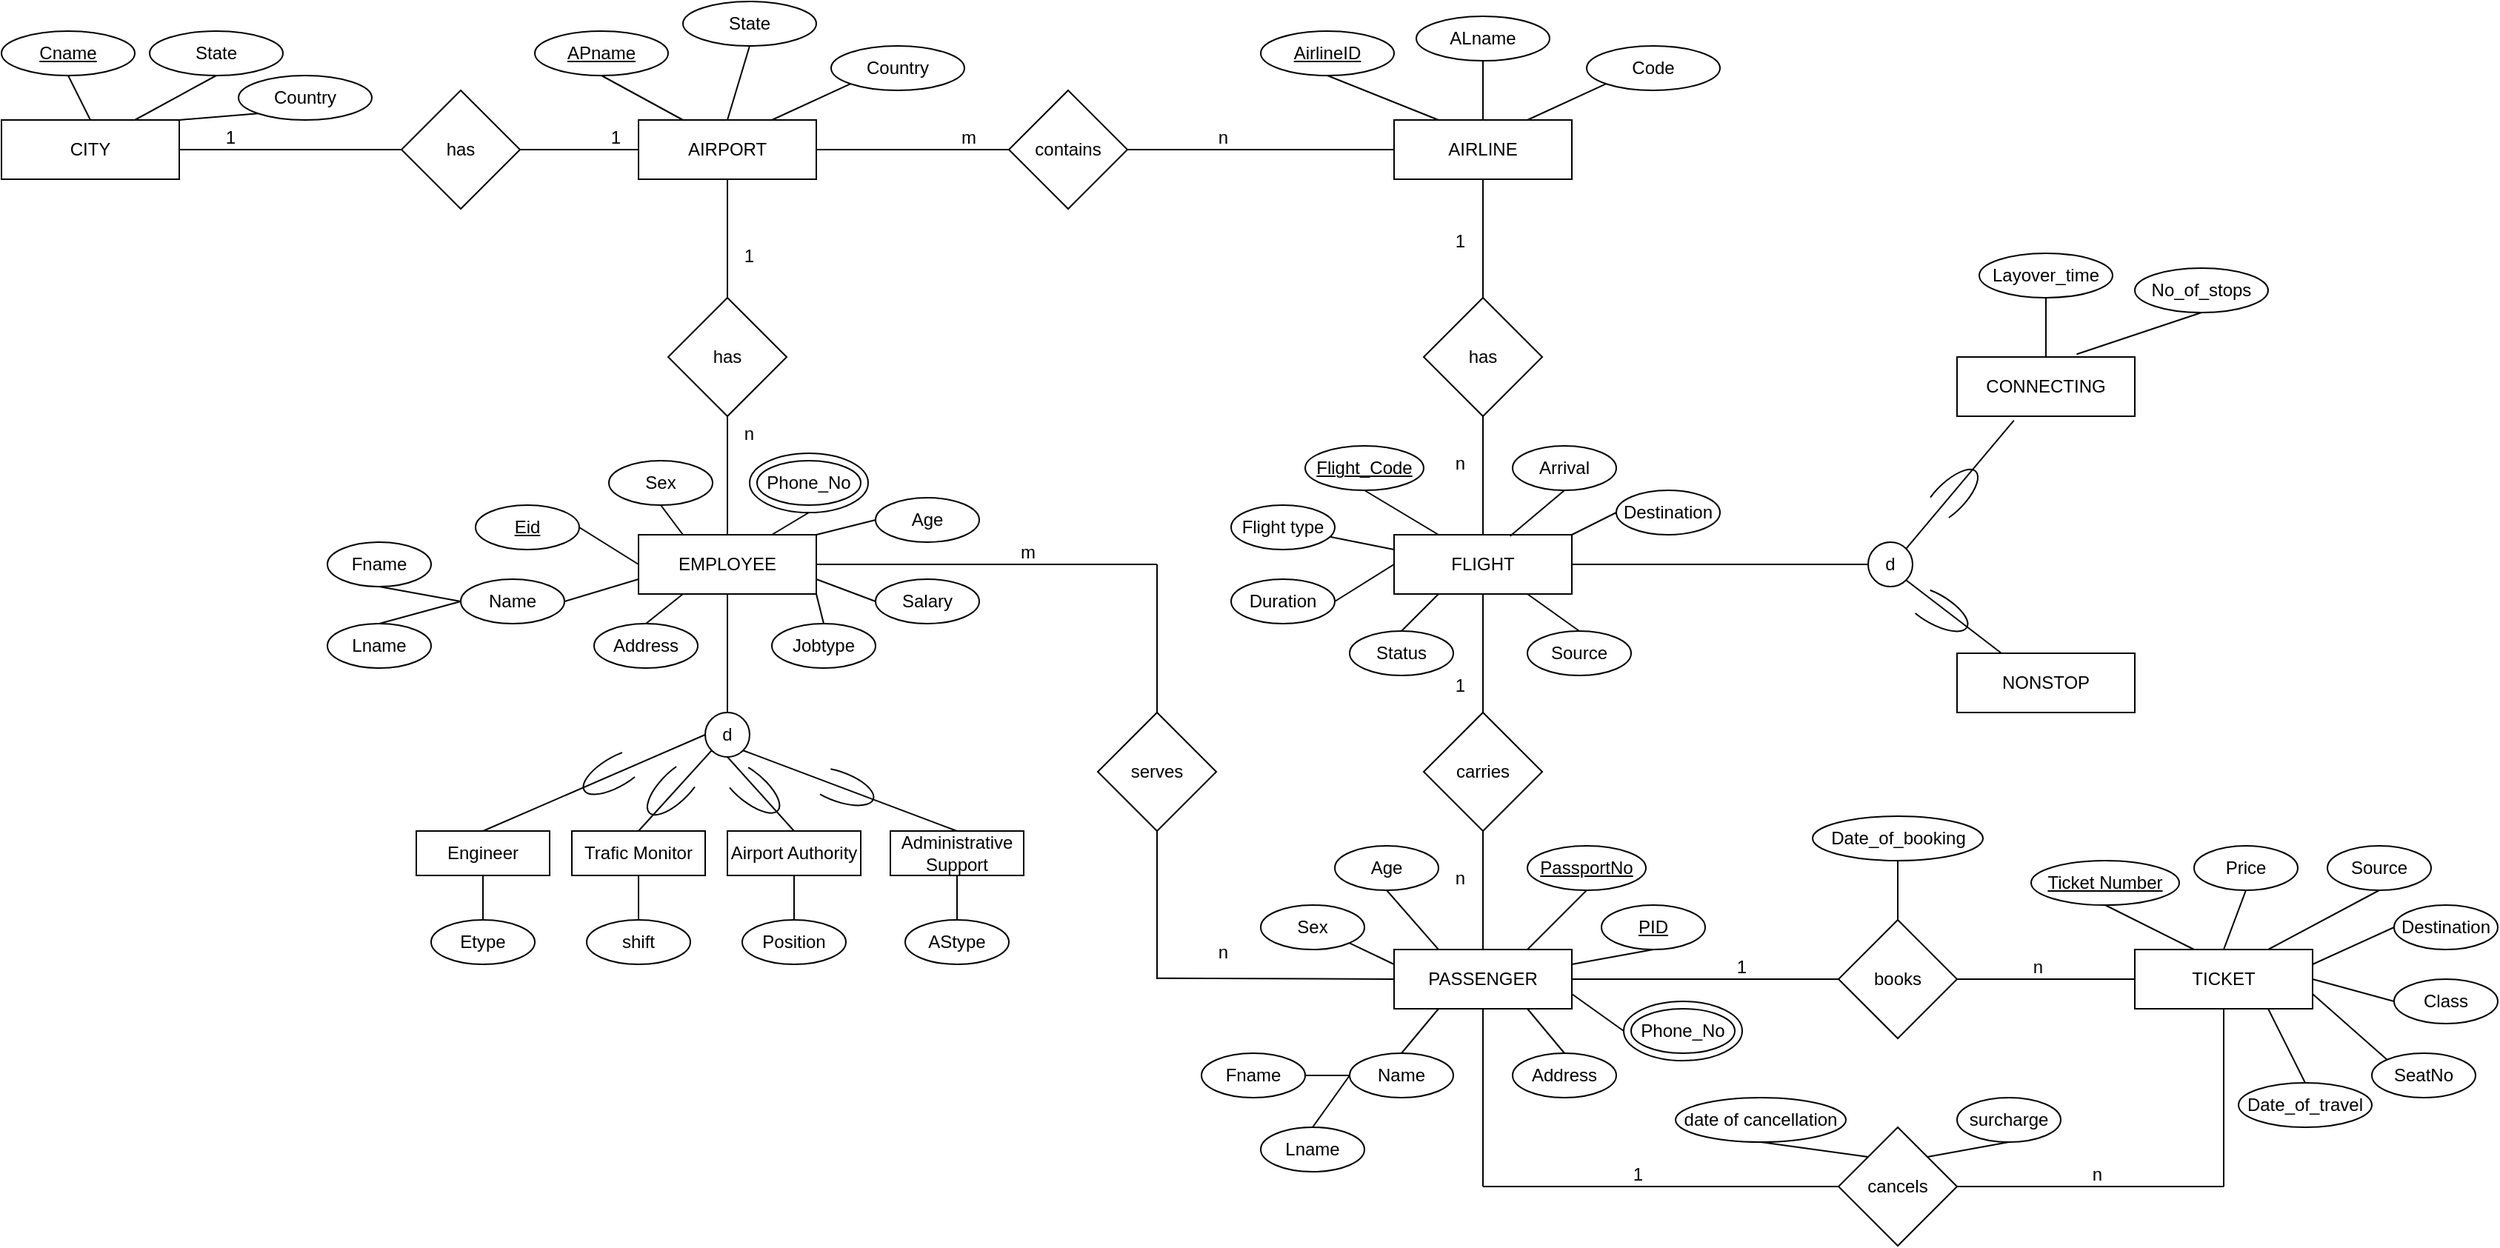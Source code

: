 <mxfile version="25.0.1">
  <diagram name="Page-1" id="DBFOczZi0pU3h_HqHNN_">
    <mxGraphModel dx="822" dy="508" grid="1" gridSize="10" guides="1" tooltips="1" connect="1" arrows="1" fold="1" page="1" pageScale="1" pageWidth="1700" pageHeight="1100" math="0" shadow="0">
      <root>
        <mxCell id="0" />
        <mxCell id="1" parent="0" />
        <mxCell id="J7_f9UvJToc5HEitAdjO-156" value="Phone" style="ellipse;whiteSpace=wrap;html=1;" parent="1" vertex="1">
          <mxGeometry x="1095" y="675" width="80" height="40" as="geometry" />
        </mxCell>
        <mxCell id="J7_f9UvJToc5HEitAdjO-72" value="Phone" style="ellipse;whiteSpace=wrap;html=1;fillStyle=auto;" parent="1" vertex="1">
          <mxGeometry x="505" y="305" width="80" height="40" as="geometry" />
        </mxCell>
        <mxCell id="WPUgw3aDF1IEapU8jd4O-1" value="CITY" style="rounded=0;whiteSpace=wrap;html=1;" parent="1" vertex="1">
          <mxGeometry y="80" width="120" height="40" as="geometry" />
        </mxCell>
        <mxCell id="WPUgw3aDF1IEapU8jd4O-2" value="&lt;u&gt;Cname&lt;/u&gt;" style="ellipse;whiteSpace=wrap;html=1;" parent="1" vertex="1">
          <mxGeometry y="20" width="90" height="30" as="geometry" />
        </mxCell>
        <mxCell id="J7_f9UvJToc5HEitAdjO-13" value="" style="endArrow=none;html=1;rounded=0;exitX=0.5;exitY=0;exitDx=0;exitDy=0;entryX=0.5;entryY=1;entryDx=0;entryDy=0;" parent="1" source="WPUgw3aDF1IEapU8jd4O-1" target="WPUgw3aDF1IEapU8jd4O-2" edge="1">
          <mxGeometry width="50" height="50" relative="1" as="geometry">
            <mxPoint x="10" y="100" as="sourcePoint" />
            <mxPoint x="70" y="60" as="targetPoint" />
          </mxGeometry>
        </mxCell>
        <mxCell id="J7_f9UvJToc5HEitAdjO-14" value="State" style="ellipse;whiteSpace=wrap;html=1;" parent="1" vertex="1">
          <mxGeometry x="100" y="20" width="90" height="30" as="geometry" />
        </mxCell>
        <mxCell id="J7_f9UvJToc5HEitAdjO-15" value="Country" style="ellipse;whiteSpace=wrap;html=1;" parent="1" vertex="1">
          <mxGeometry x="160" y="50" width="90" height="30" as="geometry" />
        </mxCell>
        <mxCell id="J7_f9UvJToc5HEitAdjO-16" value="" style="endArrow=none;html=1;rounded=0;entryX=0.5;entryY=1;entryDx=0;entryDy=0;exitX=0.75;exitY=0;exitDx=0;exitDy=0;" parent="1" source="WPUgw3aDF1IEapU8jd4O-1" target="J7_f9UvJToc5HEitAdjO-14" edge="1">
          <mxGeometry width="50" height="50" relative="1" as="geometry">
            <mxPoint x="70" y="110" as="sourcePoint" />
            <mxPoint x="120" y="60" as="targetPoint" />
          </mxGeometry>
        </mxCell>
        <mxCell id="J7_f9UvJToc5HEitAdjO-17" value="" style="endArrow=none;html=1;rounded=0;entryX=0;entryY=1;entryDx=0;entryDy=0;exitX=1;exitY=0;exitDx=0;exitDy=0;" parent="1" source="WPUgw3aDF1IEapU8jd4O-1" target="J7_f9UvJToc5HEitAdjO-15" edge="1">
          <mxGeometry width="50" height="50" relative="1" as="geometry">
            <mxPoint x="110" y="140" as="sourcePoint" />
            <mxPoint x="160" y="90" as="targetPoint" />
          </mxGeometry>
        </mxCell>
        <mxCell id="J7_f9UvJToc5HEitAdjO-19" value="has" style="rhombus;whiteSpace=wrap;html=1;" parent="1" vertex="1">
          <mxGeometry x="270" y="60" width="80" height="80" as="geometry" />
        </mxCell>
        <mxCell id="J7_f9UvJToc5HEitAdjO-22" value="AIRPORT" style="rounded=0;whiteSpace=wrap;html=1;" parent="1" vertex="1">
          <mxGeometry x="430" y="80" width="120" height="40" as="geometry" />
        </mxCell>
        <mxCell id="J7_f9UvJToc5HEitAdjO-23" value="Country" style="ellipse;whiteSpace=wrap;html=1;" parent="1" vertex="1">
          <mxGeometry x="560" y="30" width="90" height="30" as="geometry" />
        </mxCell>
        <mxCell id="J7_f9UvJToc5HEitAdjO-24" value="State" style="ellipse;whiteSpace=wrap;html=1;" parent="1" vertex="1">
          <mxGeometry x="460" width="90" height="30" as="geometry" />
        </mxCell>
        <mxCell id="J7_f9UvJToc5HEitAdjO-25" value="&lt;u&gt;APname&lt;/u&gt;" style="ellipse;whiteSpace=wrap;html=1;" parent="1" vertex="1">
          <mxGeometry x="360" y="20" width="90" height="30" as="geometry" />
        </mxCell>
        <mxCell id="J7_f9UvJToc5HEitAdjO-26" value="" style="endArrow=none;html=1;rounded=0;entryX=0.5;entryY=1;entryDx=0;entryDy=0;exitX=0.25;exitY=0;exitDx=0;exitDy=0;" parent="1" source="J7_f9UvJToc5HEitAdjO-22" target="J7_f9UvJToc5HEitAdjO-25" edge="1">
          <mxGeometry width="50" height="50" relative="1" as="geometry">
            <mxPoint x="440" y="100" as="sourcePoint" />
            <mxPoint x="490" y="50" as="targetPoint" />
          </mxGeometry>
        </mxCell>
        <mxCell id="J7_f9UvJToc5HEitAdjO-27" value="" style="endArrow=none;html=1;rounded=0;entryX=0;entryY=1;entryDx=0;entryDy=0;exitX=0.75;exitY=0;exitDx=0;exitDy=0;" parent="1" source="J7_f9UvJToc5HEitAdjO-22" target="J7_f9UvJToc5HEitAdjO-23" edge="1">
          <mxGeometry width="50" height="50" relative="1" as="geometry">
            <mxPoint x="560" y="80" as="sourcePoint" />
            <mxPoint x="505" y="50" as="targetPoint" />
          </mxGeometry>
        </mxCell>
        <mxCell id="J7_f9UvJToc5HEitAdjO-28" value="" style="endArrow=none;html=1;rounded=0;entryX=0.5;entryY=1;entryDx=0;entryDy=0;exitX=0.5;exitY=0;exitDx=0;exitDy=0;" parent="1" source="J7_f9UvJToc5HEitAdjO-22" target="J7_f9UvJToc5HEitAdjO-24" edge="1">
          <mxGeometry width="50" height="50" relative="1" as="geometry">
            <mxPoint x="532.5" y="70" as="sourcePoint" />
            <mxPoint x="477.5" y="40" as="targetPoint" />
          </mxGeometry>
        </mxCell>
        <mxCell id="J7_f9UvJToc5HEitAdjO-29" value="" style="endArrow=none;html=1;rounded=0;exitX=1;exitY=0.5;exitDx=0;exitDy=0;entryX=0;entryY=0.5;entryDx=0;entryDy=0;" parent="1" source="J7_f9UvJToc5HEitAdjO-22" target="J7_f9UvJToc5HEitAdjO-31" edge="1">
          <mxGeometry width="50" height="50" relative="1" as="geometry">
            <mxPoint x="570" y="99.5" as="sourcePoint" />
            <mxPoint x="670" y="110" as="targetPoint" />
          </mxGeometry>
        </mxCell>
        <mxCell id="J7_f9UvJToc5HEitAdjO-31" value="contains" style="rhombus;whiteSpace=wrap;html=1;" parent="1" vertex="1">
          <mxGeometry x="680" y="60" width="80" height="80" as="geometry" />
        </mxCell>
        <mxCell id="J7_f9UvJToc5HEitAdjO-34" value="AIRLINE" style="rounded=0;whiteSpace=wrap;html=1;" parent="1" vertex="1">
          <mxGeometry x="940" y="80" width="120" height="40" as="geometry" />
        </mxCell>
        <mxCell id="J7_f9UvJToc5HEitAdjO-35" value="Code" style="ellipse;whiteSpace=wrap;html=1;" parent="1" vertex="1">
          <mxGeometry x="1070" y="30" width="90" height="30" as="geometry" />
        </mxCell>
        <mxCell id="J7_f9UvJToc5HEitAdjO-36" value="ALname" style="ellipse;whiteSpace=wrap;html=1;" parent="1" vertex="1">
          <mxGeometry x="955" y="10" width="90" height="30" as="geometry" />
        </mxCell>
        <mxCell id="J7_f9UvJToc5HEitAdjO-37" value="&lt;u&gt;AirlineID&lt;/u&gt;" style="ellipse;whiteSpace=wrap;html=1;" parent="1" vertex="1">
          <mxGeometry x="850" y="20" width="90" height="30" as="geometry" />
        </mxCell>
        <mxCell id="J7_f9UvJToc5HEitAdjO-38" value="" style="endArrow=none;html=1;rounded=0;entryX=0.5;entryY=1;entryDx=0;entryDy=0;exitX=0.25;exitY=0;exitDx=0;exitDy=0;" parent="1" source="J7_f9UvJToc5HEitAdjO-34" target="J7_f9UvJToc5HEitAdjO-37" edge="1">
          <mxGeometry width="50" height="50" relative="1" as="geometry">
            <mxPoint x="860" y="110" as="sourcePoint" />
            <mxPoint x="910" y="60" as="targetPoint" />
          </mxGeometry>
        </mxCell>
        <mxCell id="J7_f9UvJToc5HEitAdjO-39" value="" style="endArrow=none;html=1;rounded=0;entryX=0.5;entryY=1;entryDx=0;entryDy=0;exitX=0.5;exitY=0;exitDx=0;exitDy=0;" parent="1" source="J7_f9UvJToc5HEitAdjO-34" target="J7_f9UvJToc5HEitAdjO-36" edge="1">
          <mxGeometry width="50" height="50" relative="1" as="geometry">
            <mxPoint x="890" y="100" as="sourcePoint" />
            <mxPoint x="940" y="50" as="targetPoint" />
          </mxGeometry>
        </mxCell>
        <mxCell id="J7_f9UvJToc5HEitAdjO-40" value="" style="endArrow=none;html=1;rounded=0;entryX=0;entryY=1;entryDx=0;entryDy=0;exitX=0.75;exitY=0;exitDx=0;exitDy=0;" parent="1" source="J7_f9UvJToc5HEitAdjO-34" target="J7_f9UvJToc5HEitAdjO-35" edge="1">
          <mxGeometry width="50" height="50" relative="1" as="geometry">
            <mxPoint x="930" y="70" as="sourcePoint" />
            <mxPoint x="940" y="50" as="targetPoint" />
          </mxGeometry>
        </mxCell>
        <mxCell id="J7_f9UvJToc5HEitAdjO-42" value="has" style="rhombus;whiteSpace=wrap;html=1;" parent="1" vertex="1">
          <mxGeometry x="960" y="200" width="80" height="80" as="geometry" />
        </mxCell>
        <mxCell id="J7_f9UvJToc5HEitAdjO-46" value="has" style="rhombus;whiteSpace=wrap;html=1;" parent="1" vertex="1">
          <mxGeometry x="450" y="200" width="80" height="80" as="geometry" />
        </mxCell>
        <mxCell id="J7_f9UvJToc5HEitAdjO-48" value="" style="endArrow=none;html=1;rounded=0;entryX=0.5;entryY=1;entryDx=0;entryDy=0;exitX=0.5;exitY=0;exitDx=0;exitDy=0;" parent="1" source="J7_f9UvJToc5HEitAdjO-49" target="J7_f9UvJToc5HEitAdjO-46" edge="1">
          <mxGeometry width="50" height="50" relative="1" as="geometry">
            <mxPoint x="490" y="340" as="sourcePoint" />
            <mxPoint x="560" y="340" as="targetPoint" />
          </mxGeometry>
        </mxCell>
        <mxCell id="J7_f9UvJToc5HEitAdjO-49" value="EMPLOYEE" style="rounded=0;whiteSpace=wrap;html=1;" parent="1" vertex="1">
          <mxGeometry x="430" y="360" width="120" height="40" as="geometry" />
        </mxCell>
        <mxCell id="J7_f9UvJToc5HEitAdjO-59" value="Phone_No" style="ellipse;whiteSpace=wrap;html=1;fillStyle=auto;" parent="1" vertex="1">
          <mxGeometry x="510" y="310" width="70" height="30" as="geometry" />
        </mxCell>
        <mxCell id="J7_f9UvJToc5HEitAdjO-60" value="Age" style="ellipse;whiteSpace=wrap;html=1;" parent="1" vertex="1">
          <mxGeometry x="590" y="335" width="70" height="30" as="geometry" />
        </mxCell>
        <mxCell id="J7_f9UvJToc5HEitAdjO-61" value="Salary" style="ellipse;whiteSpace=wrap;html=1;" parent="1" vertex="1">
          <mxGeometry x="590" y="390" width="70" height="30" as="geometry" />
        </mxCell>
        <mxCell id="J7_f9UvJToc5HEitAdjO-62" value="Jobtype" style="ellipse;whiteSpace=wrap;html=1;" parent="1" vertex="1">
          <mxGeometry x="520" y="420" width="70" height="30" as="geometry" />
        </mxCell>
        <mxCell id="J7_f9UvJToc5HEitAdjO-63" value="Address" style="ellipse;whiteSpace=wrap;html=1;" parent="1" vertex="1">
          <mxGeometry x="400" y="420" width="70" height="30" as="geometry" />
        </mxCell>
        <mxCell id="J7_f9UvJToc5HEitAdjO-64" value="Lname" style="ellipse;whiteSpace=wrap;html=1;" parent="1" vertex="1">
          <mxGeometry x="220" y="420" width="70" height="30" as="geometry" />
        </mxCell>
        <mxCell id="J7_f9UvJToc5HEitAdjO-65" value="Fname" style="ellipse;whiteSpace=wrap;html=1;" parent="1" vertex="1">
          <mxGeometry x="220" y="365" width="70" height="30" as="geometry" />
        </mxCell>
        <mxCell id="J7_f9UvJToc5HEitAdjO-66" value="Name" style="ellipse;whiteSpace=wrap;html=1;" parent="1" vertex="1">
          <mxGeometry x="310" y="390" width="70" height="30" as="geometry" />
        </mxCell>
        <mxCell id="J7_f9UvJToc5HEitAdjO-67" value="&lt;u&gt;Eid&lt;/u&gt;" style="ellipse;whiteSpace=wrap;html=1;" parent="1" vertex="1">
          <mxGeometry x="320" y="340" width="70" height="30" as="geometry" />
        </mxCell>
        <mxCell id="J7_f9UvJToc5HEitAdjO-68" value="Sex" style="ellipse;whiteSpace=wrap;html=1;" parent="1" vertex="1">
          <mxGeometry x="410" y="310" width="70" height="30" as="geometry" />
        </mxCell>
        <mxCell id="J7_f9UvJToc5HEitAdjO-69" value="" style="endArrow=none;html=1;rounded=0;entryX=0;entryY=0.5;entryDx=0;entryDy=0;exitX=1;exitY=0;exitDx=0;exitDy=0;" parent="1" source="J7_f9UvJToc5HEitAdjO-49" target="J7_f9UvJToc5HEitAdjO-60" edge="1">
          <mxGeometry width="50" height="50" relative="1" as="geometry">
            <mxPoint x="490" y="400" as="sourcePoint" />
            <mxPoint x="540" y="350" as="targetPoint" />
          </mxGeometry>
        </mxCell>
        <mxCell id="J7_f9UvJToc5HEitAdjO-70" value="" style="endArrow=none;html=1;rounded=0;entryX=0.5;entryY=1;entryDx=0;entryDy=0;exitX=0.75;exitY=0;exitDx=0;exitDy=0;" parent="1" source="J7_f9UvJToc5HEitAdjO-49" target="J7_f9UvJToc5HEitAdjO-72" edge="1">
          <mxGeometry width="50" height="50" relative="1" as="geometry">
            <mxPoint x="460" y="400" as="sourcePoint" />
            <mxPoint x="510" y="350" as="targetPoint" />
          </mxGeometry>
        </mxCell>
        <mxCell id="J7_f9UvJToc5HEitAdjO-73" value="" style="endArrow=none;html=1;rounded=0;entryX=0;entryY=0.5;entryDx=0;entryDy=0;exitX=1;exitY=0.75;exitDx=0;exitDy=0;" parent="1" source="J7_f9UvJToc5HEitAdjO-49" target="J7_f9UvJToc5HEitAdjO-61" edge="1">
          <mxGeometry width="50" height="50" relative="1" as="geometry">
            <mxPoint x="490" y="430" as="sourcePoint" />
            <mxPoint x="540" y="380" as="targetPoint" />
          </mxGeometry>
        </mxCell>
        <mxCell id="J7_f9UvJToc5HEitAdjO-74" value="" style="endArrow=none;html=1;rounded=0;entryX=1;entryY=1;entryDx=0;entryDy=0;exitX=0.5;exitY=0;exitDx=0;exitDy=0;" parent="1" source="J7_f9UvJToc5HEitAdjO-62" target="J7_f9UvJToc5HEitAdjO-49" edge="1">
          <mxGeometry width="50" height="50" relative="1" as="geometry">
            <mxPoint x="450" y="490" as="sourcePoint" />
            <mxPoint x="500" y="440" as="targetPoint" />
          </mxGeometry>
        </mxCell>
        <mxCell id="J7_f9UvJToc5HEitAdjO-75" value="" style="endArrow=none;html=1;rounded=0;exitX=0.5;exitY=0;exitDx=0;exitDy=0;entryX=0.25;entryY=1;entryDx=0;entryDy=0;" parent="1" source="J7_f9UvJToc5HEitAdjO-63" target="J7_f9UvJToc5HEitAdjO-49" edge="1">
          <mxGeometry width="50" height="50" relative="1" as="geometry">
            <mxPoint x="465" y="480" as="sourcePoint" />
            <mxPoint x="515" y="430" as="targetPoint" />
          </mxGeometry>
        </mxCell>
        <mxCell id="J7_f9UvJToc5HEitAdjO-76" value="" style="endArrow=none;html=1;rounded=0;entryX=0;entryY=0.75;entryDx=0;entryDy=0;exitX=1;exitY=0.5;exitDx=0;exitDy=0;" parent="1" source="J7_f9UvJToc5HEitAdjO-66" target="J7_f9UvJToc5HEitAdjO-49" edge="1">
          <mxGeometry width="50" height="50" relative="1" as="geometry">
            <mxPoint x="350" y="460" as="sourcePoint" />
            <mxPoint x="400" y="410" as="targetPoint" />
          </mxGeometry>
        </mxCell>
        <mxCell id="J7_f9UvJToc5HEitAdjO-77" value="" style="endArrow=none;html=1;rounded=0;entryX=0;entryY=0.5;entryDx=0;entryDy=0;exitX=1;exitY=0.5;exitDx=0;exitDy=0;" parent="1" source="J7_f9UvJToc5HEitAdjO-67" target="J7_f9UvJToc5HEitAdjO-49" edge="1">
          <mxGeometry width="50" height="50" relative="1" as="geometry">
            <mxPoint x="360" y="430" as="sourcePoint" />
            <mxPoint x="410" y="380" as="targetPoint" />
          </mxGeometry>
        </mxCell>
        <mxCell id="J7_f9UvJToc5HEitAdjO-78" value="" style="endArrow=none;html=1;rounded=0;entryX=0.5;entryY=1;entryDx=0;entryDy=0;exitX=0.25;exitY=0;exitDx=0;exitDy=0;" parent="1" source="J7_f9UvJToc5HEitAdjO-49" target="J7_f9UvJToc5HEitAdjO-68" edge="1">
          <mxGeometry width="50" height="50" relative="1" as="geometry">
            <mxPoint x="490" y="430" as="sourcePoint" />
            <mxPoint x="540" y="380" as="targetPoint" />
          </mxGeometry>
        </mxCell>
        <mxCell id="J7_f9UvJToc5HEitAdjO-79" value="" style="endArrow=none;html=1;rounded=0;entryX=0;entryY=0.5;entryDx=0;entryDy=0;exitX=0.5;exitY=1;exitDx=0;exitDy=0;" parent="1" source="J7_f9UvJToc5HEitAdjO-65" target="J7_f9UvJToc5HEitAdjO-66" edge="1">
          <mxGeometry width="50" height="50" relative="1" as="geometry">
            <mxPoint x="260" y="490" as="sourcePoint" />
            <mxPoint x="310" y="440" as="targetPoint" />
          </mxGeometry>
        </mxCell>
        <mxCell id="J7_f9UvJToc5HEitAdjO-80" value="" style="endArrow=none;html=1;rounded=0;entryX=0;entryY=0.5;entryDx=0;entryDy=0;exitX=0.5;exitY=0;exitDx=0;exitDy=0;" parent="1" source="J7_f9UvJToc5HEitAdjO-64" target="J7_f9UvJToc5HEitAdjO-66" edge="1">
          <mxGeometry width="50" height="50" relative="1" as="geometry">
            <mxPoint x="265" y="405" as="sourcePoint" />
            <mxPoint x="320" y="415" as="targetPoint" />
          </mxGeometry>
        </mxCell>
        <mxCell id="J7_f9UvJToc5HEitAdjO-82" value="d" style="ellipse;whiteSpace=wrap;html=1;aspect=fixed;" parent="1" vertex="1">
          <mxGeometry x="475" y="480" width="30" height="30" as="geometry" />
        </mxCell>
        <mxCell id="J7_f9UvJToc5HEitAdjO-84" value="" style="endArrow=none;html=1;rounded=0;entryX=0;entryY=0.5;entryDx=0;entryDy=0;exitX=0.5;exitY=0;exitDx=0;exitDy=0;" parent="1" source="J7_f9UvJToc5HEitAdjO-88" target="J7_f9UvJToc5HEitAdjO-82" edge="1">
          <mxGeometry width="50" height="50" relative="1" as="geometry">
            <mxPoint x="440" y="550" as="sourcePoint" />
            <mxPoint x="470" y="520" as="targetPoint" />
          </mxGeometry>
        </mxCell>
        <mxCell id="J7_f9UvJToc5HEitAdjO-85" value="" style="endArrow=none;html=1;rounded=0;entryX=0;entryY=1;entryDx=0;entryDy=0;exitX=0.5;exitY=0;exitDx=0;exitDy=0;" parent="1" source="J7_f9UvJToc5HEitAdjO-89" target="J7_f9UvJToc5HEitAdjO-82" edge="1">
          <mxGeometry width="50" height="50" relative="1" as="geometry">
            <mxPoint x="500" y="550" as="sourcePoint" />
            <mxPoint x="609" y="540" as="targetPoint" />
          </mxGeometry>
        </mxCell>
        <mxCell id="J7_f9UvJToc5HEitAdjO-86" value="" style="endArrow=none;html=1;rounded=0;entryX=0.5;entryY=0;entryDx=0;entryDy=0;exitX=0.5;exitY=1;exitDx=0;exitDy=0;" parent="1" source="J7_f9UvJToc5HEitAdjO-82" target="J7_f9UvJToc5HEitAdjO-91" edge="1">
          <mxGeometry width="50" height="50" relative="1" as="geometry">
            <mxPoint x="501" y="520" as="sourcePoint" />
            <mxPoint x="544" y="510" as="targetPoint" />
          </mxGeometry>
        </mxCell>
        <mxCell id="J7_f9UvJToc5HEitAdjO-87" value="" style="endArrow=none;html=1;rounded=0;entryX=0.5;entryY=0;entryDx=0;entryDy=0;exitX=1;exitY=1;exitDx=0;exitDy=0;" parent="1" source="J7_f9UvJToc5HEitAdjO-82" target="J7_f9UvJToc5HEitAdjO-90" edge="1">
          <mxGeometry width="50" height="50" relative="1" as="geometry">
            <mxPoint x="560" y="544" as="sourcePoint" />
            <mxPoint x="599" y="500" as="targetPoint" />
          </mxGeometry>
        </mxCell>
        <mxCell id="J7_f9UvJToc5HEitAdjO-88" value="Engineer" style="rounded=0;whiteSpace=wrap;html=1;" parent="1" vertex="1">
          <mxGeometry x="280" y="560" width="90" height="30" as="geometry" />
        </mxCell>
        <mxCell id="J7_f9UvJToc5HEitAdjO-89" value="Trafic Monitor" style="rounded=0;whiteSpace=wrap;html=1;" parent="1" vertex="1">
          <mxGeometry x="385" y="560" width="90" height="30" as="geometry" />
        </mxCell>
        <mxCell id="J7_f9UvJToc5HEitAdjO-90" value="Administrative Support" style="rounded=0;whiteSpace=wrap;html=1;" parent="1" vertex="1">
          <mxGeometry x="600" y="560" width="90" height="30" as="geometry" />
        </mxCell>
        <mxCell id="J7_f9UvJToc5HEitAdjO-91" value="Airport Authority" style="rounded=0;whiteSpace=wrap;html=1;" parent="1" vertex="1">
          <mxGeometry x="490" y="560" width="90" height="30" as="geometry" />
        </mxCell>
        <mxCell id="J7_f9UvJToc5HEitAdjO-93" value="" style="verticalLabelPosition=bottom;verticalAlign=top;html=1;shape=mxgraph.basic.arc;startAngle=0.441;endAngle=0.065;rotation=-45;" parent="1" vertex="1">
          <mxGeometry x="430" y="520" width="50" height="20" as="geometry" />
        </mxCell>
        <mxCell id="J7_f9UvJToc5HEitAdjO-94" value="" style="verticalLabelPosition=bottom;verticalAlign=top;html=1;shape=mxgraph.basic.arc;startAngle=0.441;endAngle=0.065;rotation=-30;" parent="1" vertex="1">
          <mxGeometry x="390" y="510" width="50" height="20" as="geometry" />
        </mxCell>
        <mxCell id="J7_f9UvJToc5HEitAdjO-95" value="" style="verticalLabelPosition=bottom;verticalAlign=top;html=1;shape=mxgraph.basic.arc;startAngle=0.441;endAngle=0.065;rotation=-160;" parent="1" vertex="1">
          <mxGeometry x="540" y="520" width="50" height="20" as="geometry" />
        </mxCell>
        <mxCell id="J7_f9UvJToc5HEitAdjO-96" value="" style="verticalLabelPosition=bottom;verticalAlign=top;html=1;shape=mxgraph.basic.arc;startAngle=0.441;endAngle=0.065;rotation=-140;" parent="1" vertex="1">
          <mxGeometry x="480" y="520" width="50" height="20" as="geometry" />
        </mxCell>
        <mxCell id="J7_f9UvJToc5HEitAdjO-101" value="AStype" style="ellipse;whiteSpace=wrap;html=1;" parent="1" vertex="1">
          <mxGeometry x="610" y="620" width="70" height="30" as="geometry" />
        </mxCell>
        <mxCell id="J7_f9UvJToc5HEitAdjO-102" value="Position" style="ellipse;whiteSpace=wrap;html=1;" parent="1" vertex="1">
          <mxGeometry x="500" y="620" width="70" height="30" as="geometry" />
        </mxCell>
        <mxCell id="J7_f9UvJToc5HEitAdjO-103" value="shift" style="ellipse;whiteSpace=wrap;html=1;" parent="1" vertex="1">
          <mxGeometry x="395" y="620" width="70" height="30" as="geometry" />
        </mxCell>
        <mxCell id="J7_f9UvJToc5HEitAdjO-104" value="Etype" style="ellipse;whiteSpace=wrap;html=1;" parent="1" vertex="1">
          <mxGeometry x="290" y="620" width="70" height="30" as="geometry" />
        </mxCell>
        <mxCell id="J7_f9UvJToc5HEitAdjO-106" value="" style="endArrow=none;html=1;rounded=0;entryX=0.5;entryY=1;entryDx=0;entryDy=0;exitX=0.5;exitY=0;exitDx=0;exitDy=0;" parent="1" source="J7_f9UvJToc5HEitAdjO-104" target="J7_f9UvJToc5HEitAdjO-88" edge="1">
          <mxGeometry width="50" height="50" relative="1" as="geometry">
            <mxPoint x="240" y="660" as="sourcePoint" />
            <mxPoint x="290" y="610" as="targetPoint" />
          </mxGeometry>
        </mxCell>
        <mxCell id="J7_f9UvJToc5HEitAdjO-107" value="" style="endArrow=none;html=1;rounded=0;entryX=0.5;entryY=0;entryDx=0;entryDy=0;exitX=0.5;exitY=1;exitDx=0;exitDy=0;" parent="1" source="J7_f9UvJToc5HEitAdjO-89" target="J7_f9UvJToc5HEitAdjO-103" edge="1">
          <mxGeometry width="50" height="50" relative="1" as="geometry">
            <mxPoint x="510" y="590" as="sourcePoint" />
            <mxPoint x="560" y="540" as="targetPoint" />
          </mxGeometry>
        </mxCell>
        <mxCell id="J7_f9UvJToc5HEitAdjO-108" value="" style="endArrow=none;html=1;rounded=0;entryX=0.5;entryY=1;entryDx=0;entryDy=0;exitX=0.5;exitY=0;exitDx=0;exitDy=0;" parent="1" source="J7_f9UvJToc5HEitAdjO-102" target="J7_f9UvJToc5HEitAdjO-91" edge="1">
          <mxGeometry width="50" height="50" relative="1" as="geometry">
            <mxPoint x="560" y="600" as="sourcePoint" />
            <mxPoint x="610" y="550" as="targetPoint" />
          </mxGeometry>
        </mxCell>
        <mxCell id="J7_f9UvJToc5HEitAdjO-109" value="" style="endArrow=none;html=1;rounded=0;exitX=0.5;exitY=0;exitDx=0;exitDy=0;entryX=0.5;entryY=1;entryDx=0;entryDy=0;" parent="1" source="J7_f9UvJToc5HEitAdjO-101" target="J7_f9UvJToc5HEitAdjO-90" edge="1">
          <mxGeometry width="50" height="50" relative="1" as="geometry">
            <mxPoint x="590" y="610" as="sourcePoint" />
            <mxPoint x="660" y="610" as="targetPoint" />
          </mxGeometry>
        </mxCell>
        <mxCell id="J7_f9UvJToc5HEitAdjO-110" value="" style="endArrow=none;html=1;rounded=0;exitX=1;exitY=0.5;exitDx=0;exitDy=0;" parent="1" source="J7_f9UvJToc5HEitAdjO-49" edge="1">
          <mxGeometry width="50" height="50" relative="1" as="geometry">
            <mxPoint x="700" y="415" as="sourcePoint" />
            <mxPoint x="780" y="380" as="targetPoint" />
          </mxGeometry>
        </mxCell>
        <mxCell id="J7_f9UvJToc5HEitAdjO-111" value="" style="endArrow=none;html=1;rounded=0;exitX=0.5;exitY=0;exitDx=0;exitDy=0;" parent="1" source="J7_f9UvJToc5HEitAdjO-112" edge="1">
          <mxGeometry width="50" height="50" relative="1" as="geometry">
            <mxPoint x="820" y="490" as="sourcePoint" />
            <mxPoint x="780" y="380" as="targetPoint" />
          </mxGeometry>
        </mxCell>
        <mxCell id="J7_f9UvJToc5HEitAdjO-112" value="serves" style="rhombus;whiteSpace=wrap;html=1;" parent="1" vertex="1">
          <mxGeometry x="740" y="480" width="80" height="80" as="geometry" />
        </mxCell>
        <mxCell id="J7_f9UvJToc5HEitAdjO-113" value="" style="endArrow=none;html=1;rounded=0;entryX=0.5;entryY=1;entryDx=0;entryDy=0;" parent="1" target="J7_f9UvJToc5HEitAdjO-112" edge="1">
          <mxGeometry width="50" height="50" relative="1" as="geometry">
            <mxPoint x="780" y="660" as="sourcePoint" />
            <mxPoint x="860" y="610" as="targetPoint" />
          </mxGeometry>
        </mxCell>
        <mxCell id="J7_f9UvJToc5HEitAdjO-114" value="" style="endArrow=none;html=1;rounded=0;entryX=0;entryY=0.5;entryDx=0;entryDy=0;" parent="1" target="J7_f9UvJToc5HEitAdjO-137" edge="1">
          <mxGeometry width="50" height="50" relative="1" as="geometry">
            <mxPoint x="780" y="659.41" as="sourcePoint" />
            <mxPoint x="860" y="659.41" as="targetPoint" />
          </mxGeometry>
        </mxCell>
        <mxCell id="J7_f9UvJToc5HEitAdjO-116" value="FLIGHT" style="rounded=0;whiteSpace=wrap;html=1;" parent="1" vertex="1">
          <mxGeometry x="940" y="360" width="120" height="40" as="geometry" />
        </mxCell>
        <mxCell id="J7_f9UvJToc5HEitAdjO-117" value="&lt;u&gt;Flight_Code&lt;/u&gt;" style="ellipse;whiteSpace=wrap;html=1;" parent="1" vertex="1">
          <mxGeometry x="880" y="300" width="80" height="30" as="geometry" />
        </mxCell>
        <mxCell id="J7_f9UvJToc5HEitAdjO-118" value="Flight type" style="ellipse;whiteSpace=wrap;html=1;" parent="1" vertex="1">
          <mxGeometry x="830" y="340" width="70" height="30" as="geometry" />
        </mxCell>
        <mxCell id="J7_f9UvJToc5HEitAdjO-119" value="Duration" style="ellipse;whiteSpace=wrap;html=1;" parent="1" vertex="1">
          <mxGeometry x="830" y="390" width="70" height="30" as="geometry" />
        </mxCell>
        <mxCell id="J7_f9UvJToc5HEitAdjO-120" value="Status" style="ellipse;whiteSpace=wrap;html=1;" parent="1" vertex="1">
          <mxGeometry x="910" y="425" width="70" height="30" as="geometry" />
        </mxCell>
        <mxCell id="J7_f9UvJToc5HEitAdjO-122" value="Arrival" style="ellipse;whiteSpace=wrap;html=1;" parent="1" vertex="1">
          <mxGeometry x="1020" y="300" width="70" height="30" as="geometry" />
        </mxCell>
        <mxCell id="J7_f9UvJToc5HEitAdjO-123" value="Destination" style="ellipse;whiteSpace=wrap;html=1;" parent="1" vertex="1">
          <mxGeometry x="1090" y="330" width="70" height="30" as="geometry" />
        </mxCell>
        <mxCell id="J7_f9UvJToc5HEitAdjO-124" value="Source" style="ellipse;whiteSpace=wrap;html=1;" parent="1" vertex="1">
          <mxGeometry x="1030" y="425" width="70" height="30" as="geometry" />
        </mxCell>
        <mxCell id="J7_f9UvJToc5HEitAdjO-127" value="" style="endArrow=none;html=1;rounded=0;entryX=0.25;entryY=0;entryDx=0;entryDy=0;exitX=0.5;exitY=1;exitDx=0;exitDy=0;" parent="1" source="J7_f9UvJToc5HEitAdjO-117" target="J7_f9UvJToc5HEitAdjO-116" edge="1">
          <mxGeometry width="50" height="50" relative="1" as="geometry">
            <mxPoint x="870" y="490" as="sourcePoint" />
            <mxPoint x="920" y="440" as="targetPoint" />
          </mxGeometry>
        </mxCell>
        <mxCell id="J7_f9UvJToc5HEitAdjO-128" value="" style="endArrow=none;html=1;rounded=0;entryX=0;entryY=0.25;entryDx=0;entryDy=0;" parent="1" source="J7_f9UvJToc5HEitAdjO-118" target="J7_f9UvJToc5HEitAdjO-116" edge="1">
          <mxGeometry width="50" height="50" relative="1" as="geometry">
            <mxPoint x="870" y="470" as="sourcePoint" />
            <mxPoint x="920" y="420" as="targetPoint" />
          </mxGeometry>
        </mxCell>
        <mxCell id="J7_f9UvJToc5HEitAdjO-129" value="" style="endArrow=none;html=1;rounded=0;entryX=0;entryY=0.5;entryDx=0;entryDy=0;exitX=1;exitY=0.5;exitDx=0;exitDy=0;" parent="1" source="J7_f9UvJToc5HEitAdjO-119" target="J7_f9UvJToc5HEitAdjO-116" edge="1">
          <mxGeometry width="50" height="50" relative="1" as="geometry">
            <mxPoint x="870" y="470" as="sourcePoint" />
            <mxPoint x="920" y="420" as="targetPoint" />
          </mxGeometry>
        </mxCell>
        <mxCell id="J7_f9UvJToc5HEitAdjO-130" value="" style="endArrow=none;html=1;rounded=0;entryX=0.5;entryY=0;entryDx=0;entryDy=0;exitX=0.25;exitY=1;exitDx=0;exitDy=0;" parent="1" source="J7_f9UvJToc5HEitAdjO-116" target="J7_f9UvJToc5HEitAdjO-120" edge="1">
          <mxGeometry width="50" height="50" relative="1" as="geometry">
            <mxPoint x="870" y="470" as="sourcePoint" />
            <mxPoint x="920" y="420" as="targetPoint" />
          </mxGeometry>
        </mxCell>
        <mxCell id="J7_f9UvJToc5HEitAdjO-131" value="" style="endArrow=none;html=1;rounded=0;entryX=0.5;entryY=0;entryDx=0;entryDy=0;exitX=0.75;exitY=1;exitDx=0;exitDy=0;" parent="1" source="J7_f9UvJToc5HEitAdjO-116" target="J7_f9UvJToc5HEitAdjO-124" edge="1">
          <mxGeometry width="50" height="50" relative="1" as="geometry">
            <mxPoint x="870" y="470" as="sourcePoint" />
            <mxPoint x="920" y="420" as="targetPoint" />
          </mxGeometry>
        </mxCell>
        <mxCell id="J7_f9UvJToc5HEitAdjO-132" value="" style="endArrow=none;html=1;rounded=0;entryX=0.5;entryY=1;entryDx=0;entryDy=0;exitX=0.653;exitY=0.021;exitDx=0;exitDy=0;exitPerimeter=0;" parent="1" source="J7_f9UvJToc5HEitAdjO-116" target="J7_f9UvJToc5HEitAdjO-122" edge="1">
          <mxGeometry width="50" height="50" relative="1" as="geometry">
            <mxPoint x="900" y="430" as="sourcePoint" />
            <mxPoint x="950" y="380" as="targetPoint" />
          </mxGeometry>
        </mxCell>
        <mxCell id="J7_f9UvJToc5HEitAdjO-133" value="" style="endArrow=none;html=1;rounded=0;entryX=0;entryY=0.5;entryDx=0;entryDy=0;" parent="1" target="J7_f9UvJToc5HEitAdjO-123" edge="1">
          <mxGeometry width="50" height="50" relative="1" as="geometry">
            <mxPoint x="1060" y="360" as="sourcePoint" />
            <mxPoint x="950" y="380" as="targetPoint" />
          </mxGeometry>
        </mxCell>
        <mxCell id="J7_f9UvJToc5HEitAdjO-135" value="carries" style="rhombus;whiteSpace=wrap;html=1;" parent="1" vertex="1">
          <mxGeometry x="960" y="480" width="80" height="80" as="geometry" />
        </mxCell>
        <mxCell id="J7_f9UvJToc5HEitAdjO-137" value="PASSENGER" style="rounded=0;whiteSpace=wrap;html=1;" parent="1" vertex="1">
          <mxGeometry x="940" y="640" width="120" height="40" as="geometry" />
        </mxCell>
        <mxCell id="J7_f9UvJToc5HEitAdjO-138" value="&lt;u&gt;PassportNo&lt;/u&gt;" style="ellipse;whiteSpace=wrap;html=1;" parent="1" vertex="1">
          <mxGeometry x="1030" y="570" width="80" height="30" as="geometry" />
        </mxCell>
        <mxCell id="J7_f9UvJToc5HEitAdjO-139" value="Name" style="ellipse;whiteSpace=wrap;html=1;" parent="1" vertex="1">
          <mxGeometry x="910" y="710" width="70" height="30" as="geometry" />
        </mxCell>
        <mxCell id="J7_f9UvJToc5HEitAdjO-140" value="Sex" style="ellipse;whiteSpace=wrap;html=1;" parent="1" vertex="1">
          <mxGeometry x="850" y="610" width="70" height="30" as="geometry" />
        </mxCell>
        <mxCell id="J7_f9UvJToc5HEitAdjO-141" value="Age" style="ellipse;whiteSpace=wrap;html=1;" parent="1" vertex="1">
          <mxGeometry x="900" y="570" width="70" height="30" as="geometry" />
        </mxCell>
        <mxCell id="J7_f9UvJToc5HEitAdjO-142" value="&lt;u&gt;PID&lt;/u&gt;" style="ellipse;whiteSpace=wrap;html=1;" parent="1" vertex="1">
          <mxGeometry x="1080" y="610" width="70" height="30" as="geometry" />
        </mxCell>
        <mxCell id="J7_f9UvJToc5HEitAdjO-143" value="Fname" style="ellipse;whiteSpace=wrap;html=1;" parent="1" vertex="1">
          <mxGeometry x="810" y="710" width="70" height="30" as="geometry" />
        </mxCell>
        <mxCell id="J7_f9UvJToc5HEitAdjO-144" value="Lname" style="ellipse;whiteSpace=wrap;html=1;" parent="1" vertex="1">
          <mxGeometry x="850" y="760" width="70" height="30" as="geometry" />
        </mxCell>
        <mxCell id="J7_f9UvJToc5HEitAdjO-145" value="Phone_No" style="ellipse;whiteSpace=wrap;html=1;" parent="1" vertex="1">
          <mxGeometry x="1100" y="680" width="70" height="30" as="geometry" />
        </mxCell>
        <mxCell id="J7_f9UvJToc5HEitAdjO-146" value="Address" style="ellipse;whiteSpace=wrap;html=1;" parent="1" vertex="1">
          <mxGeometry x="1020" y="710" width="70" height="30" as="geometry" />
        </mxCell>
        <mxCell id="J7_f9UvJToc5HEitAdjO-147" value="" style="endArrow=none;html=1;rounded=0;entryX=0.25;entryY=0;entryDx=0;entryDy=0;exitX=0.5;exitY=1;exitDx=0;exitDy=0;" parent="1" source="J7_f9UvJToc5HEitAdjO-141" target="J7_f9UvJToc5HEitAdjO-137" edge="1">
          <mxGeometry width="50" height="50" relative="1" as="geometry">
            <mxPoint x="920" y="630" as="sourcePoint" />
            <mxPoint x="970" y="580" as="targetPoint" />
          </mxGeometry>
        </mxCell>
        <mxCell id="J7_f9UvJToc5HEitAdjO-148" value="" style="endArrow=none;html=1;rounded=0;entryX=0;entryY=0.25;entryDx=0;entryDy=0;exitX=1;exitY=1;exitDx=0;exitDy=0;" parent="1" source="J7_f9UvJToc5HEitAdjO-140" target="J7_f9UvJToc5HEitAdjO-137" edge="1">
          <mxGeometry width="50" height="50" relative="1" as="geometry">
            <mxPoint x="920" y="630" as="sourcePoint" />
            <mxPoint x="970" y="580" as="targetPoint" />
          </mxGeometry>
        </mxCell>
        <mxCell id="J7_f9UvJToc5HEitAdjO-149" value="" style="endArrow=none;html=1;rounded=0;entryX=0.5;entryY=1;entryDx=0;entryDy=0;exitX=0.75;exitY=0;exitDx=0;exitDy=0;" parent="1" source="J7_f9UvJToc5HEitAdjO-137" target="J7_f9UvJToc5HEitAdjO-138" edge="1">
          <mxGeometry width="50" height="50" relative="1" as="geometry">
            <mxPoint x="1000" y="660" as="sourcePoint" />
            <mxPoint x="1050" y="610" as="targetPoint" />
          </mxGeometry>
        </mxCell>
        <mxCell id="J7_f9UvJToc5HEitAdjO-150" value="" style="endArrow=none;html=1;rounded=0;entryX=0.5;entryY=1;entryDx=0;entryDy=0;exitX=1;exitY=0.25;exitDx=0;exitDy=0;" parent="1" source="J7_f9UvJToc5HEitAdjO-137" target="J7_f9UvJToc5HEitAdjO-142" edge="1">
          <mxGeometry width="50" height="50" relative="1" as="geometry">
            <mxPoint x="1030" y="670" as="sourcePoint" />
            <mxPoint x="1080" y="620" as="targetPoint" />
          </mxGeometry>
        </mxCell>
        <mxCell id="J7_f9UvJToc5HEitAdjO-151" value="" style="endArrow=none;html=1;rounded=0;exitX=1;exitY=0.75;exitDx=0;exitDy=0;entryX=0;entryY=0.5;entryDx=0;entryDy=0;" parent="1" source="J7_f9UvJToc5HEitAdjO-137" target="J7_f9UvJToc5HEitAdjO-156" edge="1">
          <mxGeometry width="50" height="50" relative="1" as="geometry">
            <mxPoint x="1030" y="670" as="sourcePoint" />
            <mxPoint x="1080" y="695" as="targetPoint" />
          </mxGeometry>
        </mxCell>
        <mxCell id="J7_f9UvJToc5HEitAdjO-152" value="" style="endArrow=none;html=1;rounded=0;entryX=0.5;entryY=0;entryDx=0;entryDy=0;exitX=0.75;exitY=1;exitDx=0;exitDy=0;" parent="1" source="J7_f9UvJToc5HEitAdjO-137" target="J7_f9UvJToc5HEitAdjO-146" edge="1">
          <mxGeometry width="50" height="50" relative="1" as="geometry">
            <mxPoint x="1030" y="670" as="sourcePoint" />
            <mxPoint x="1080" y="620" as="targetPoint" />
          </mxGeometry>
        </mxCell>
        <mxCell id="J7_f9UvJToc5HEitAdjO-153" value="" style="endArrow=none;html=1;rounded=0;exitX=0.5;exitY=0;exitDx=0;exitDy=0;entryX=0.25;entryY=1;entryDx=0;entryDy=0;" parent="1" source="J7_f9UvJToc5HEitAdjO-139" target="J7_f9UvJToc5HEitAdjO-137" edge="1">
          <mxGeometry width="50" height="50" relative="1" as="geometry">
            <mxPoint x="960" y="680" as="sourcePoint" />
            <mxPoint x="980" y="690" as="targetPoint" />
          </mxGeometry>
        </mxCell>
        <mxCell id="J7_f9UvJToc5HEitAdjO-154" value="" style="endArrow=none;html=1;rounded=0;entryX=0;entryY=0.5;entryDx=0;entryDy=0;exitX=1;exitY=0.5;exitDx=0;exitDy=0;" parent="1" source="J7_f9UvJToc5HEitAdjO-143" target="J7_f9UvJToc5HEitAdjO-139" edge="1">
          <mxGeometry width="50" height="50" relative="1" as="geometry">
            <mxPoint x="900" y="700" as="sourcePoint" />
            <mxPoint x="950" y="650" as="targetPoint" />
          </mxGeometry>
        </mxCell>
        <mxCell id="J7_f9UvJToc5HEitAdjO-155" value="" style="endArrow=none;html=1;rounded=0;entryX=0;entryY=0.5;entryDx=0;entryDy=0;exitX=0.5;exitY=0;exitDx=0;exitDy=0;" parent="1" source="J7_f9UvJToc5HEitAdjO-144" target="J7_f9UvJToc5HEitAdjO-139" edge="1">
          <mxGeometry width="50" height="50" relative="1" as="geometry">
            <mxPoint x="900" y="700" as="sourcePoint" />
            <mxPoint x="950" y="650" as="targetPoint" />
          </mxGeometry>
        </mxCell>
        <mxCell id="J7_f9UvJToc5HEitAdjO-157" value="" style="endArrow=none;html=1;rounded=0;exitX=1;exitY=0.5;exitDx=0;exitDy=0;entryX=0;entryY=0.5;entryDx=0;entryDy=0;" parent="1" source="J7_f9UvJToc5HEitAdjO-137" target="J7_f9UvJToc5HEitAdjO-176" edge="1">
          <mxGeometry width="50" height="50" relative="1" as="geometry">
            <mxPoint x="1200" y="680" as="sourcePoint" />
            <mxPoint x="1200" y="660" as="targetPoint" />
          </mxGeometry>
        </mxCell>
        <mxCell id="J7_f9UvJToc5HEitAdjO-159" value="d" style="ellipse;whiteSpace=wrap;html=1;aspect=fixed;" parent="1" vertex="1">
          <mxGeometry x="1260" y="365" width="30" height="30" as="geometry" />
        </mxCell>
        <mxCell id="J7_f9UvJToc5HEitAdjO-161" value="" style="verticalLabelPosition=bottom;verticalAlign=top;html=1;shape=mxgraph.basic.arc;startAngle=0.441;endAngle=0.065;rotation=-225;" parent="1" vertex="1">
          <mxGeometry x="1290" y="325" width="50" height="20" as="geometry" />
        </mxCell>
        <mxCell id="J7_f9UvJToc5HEitAdjO-163" value="CONNECTING" style="rounded=0;whiteSpace=wrap;html=1;" parent="1" vertex="1">
          <mxGeometry x="1320" y="240" width="120" height="40" as="geometry" />
        </mxCell>
        <mxCell id="J7_f9UvJToc5HEitAdjO-164" value="" style="endArrow=none;html=1;rounded=0;exitX=1;exitY=0;exitDx=0;exitDy=0;entryX=0.32;entryY=1.071;entryDx=0;entryDy=0;entryPerimeter=0;" parent="1" source="J7_f9UvJToc5HEitAdjO-159" target="J7_f9UvJToc5HEitAdjO-163" edge="1">
          <mxGeometry width="50" height="50" relative="1" as="geometry">
            <mxPoint x="1300" y="350" as="sourcePoint" />
            <mxPoint x="1370" y="310" as="targetPoint" />
          </mxGeometry>
        </mxCell>
        <mxCell id="J7_f9UvJToc5HEitAdjO-166" value="NONSTOP" style="rounded=0;whiteSpace=wrap;html=1;" parent="1" vertex="1">
          <mxGeometry x="1320" y="440" width="120" height="40" as="geometry" />
        </mxCell>
        <mxCell id="J7_f9UvJToc5HEitAdjO-167" value="" style="endArrow=none;html=1;rounded=0;exitX=1;exitY=1;exitDx=0;exitDy=0;entryX=0.25;entryY=0;entryDx=0;entryDy=0;" parent="1" source="J7_f9UvJToc5HEitAdjO-159" target="J7_f9UvJToc5HEitAdjO-166" edge="1">
          <mxGeometry width="50" height="50" relative="1" as="geometry">
            <mxPoint x="1296" y="379" as="sourcePoint" />
            <mxPoint x="1371" y="293" as="targetPoint" />
          </mxGeometry>
        </mxCell>
        <mxCell id="J7_f9UvJToc5HEitAdjO-168" value="" style="verticalLabelPosition=bottom;verticalAlign=top;html=1;shape=mxgraph.basic.arc;startAngle=0.441;endAngle=0.065;rotation=-150;" parent="1" vertex="1">
          <mxGeometry x="1280" y="400" width="50" height="20" as="geometry" />
        </mxCell>
        <mxCell id="J7_f9UvJToc5HEitAdjO-171" value="" style="endArrow=none;html=1;rounded=0;exitX=0.5;exitY=0;exitDx=0;exitDy=0;entryX=0.5;entryY=1;entryDx=0;entryDy=0;" parent="1" source="J7_f9UvJToc5HEitAdjO-163" target="J7_f9UvJToc5HEitAdjO-173" edge="1">
          <mxGeometry width="50" height="50" relative="1" as="geometry">
            <mxPoint x="1390" y="230" as="sourcePoint" />
            <mxPoint x="1380" y="210" as="targetPoint" />
          </mxGeometry>
        </mxCell>
        <mxCell id="J7_f9UvJToc5HEitAdjO-172" value="No_of_stops" style="ellipse;whiteSpace=wrap;html=1;" parent="1" vertex="1">
          <mxGeometry x="1440" y="180" width="90" height="30" as="geometry" />
        </mxCell>
        <mxCell id="J7_f9UvJToc5HEitAdjO-173" value="Layover_time" style="ellipse;whiteSpace=wrap;html=1;" parent="1" vertex="1">
          <mxGeometry x="1335" y="170" width="90" height="30" as="geometry" />
        </mxCell>
        <mxCell id="J7_f9UvJToc5HEitAdjO-174" value="" style="endArrow=none;html=1;rounded=0;entryX=0.5;entryY=1;entryDx=0;entryDy=0;exitX=0.673;exitY=-0.047;exitDx=0;exitDy=0;exitPerimeter=0;" parent="1" source="J7_f9UvJToc5HEitAdjO-163" target="J7_f9UvJToc5HEitAdjO-172" edge="1">
          <mxGeometry width="50" height="50" relative="1" as="geometry">
            <mxPoint x="1390" y="250" as="sourcePoint" />
            <mxPoint x="1440" y="200" as="targetPoint" />
          </mxGeometry>
        </mxCell>
        <mxCell id="J7_f9UvJToc5HEitAdjO-175" value="cancels" style="rhombus;whiteSpace=wrap;html=1;" parent="1" vertex="1">
          <mxGeometry x="1240" y="760" width="80" height="80" as="geometry" />
        </mxCell>
        <mxCell id="J7_f9UvJToc5HEitAdjO-176" value="books" style="rhombus;whiteSpace=wrap;html=1;" parent="1" vertex="1">
          <mxGeometry x="1240" y="620" width="80" height="80" as="geometry" />
        </mxCell>
        <mxCell id="J7_f9UvJToc5HEitAdjO-177" value="" style="endArrow=none;html=1;rounded=0;entryX=0.5;entryY=1;entryDx=0;entryDy=0;" parent="1" target="J7_f9UvJToc5HEitAdjO-137" edge="1">
          <mxGeometry width="50" height="50" relative="1" as="geometry">
            <mxPoint x="1000" y="800" as="sourcePoint" />
            <mxPoint x="1020" y="760" as="targetPoint" />
          </mxGeometry>
        </mxCell>
        <mxCell id="J7_f9UvJToc5HEitAdjO-178" value="" style="endArrow=none;html=1;rounded=0;entryX=0;entryY=0.5;entryDx=0;entryDy=0;" parent="1" target="J7_f9UvJToc5HEitAdjO-175" edge="1">
          <mxGeometry width="50" height="50" relative="1" as="geometry">
            <mxPoint x="1000" y="800" as="sourcePoint" />
            <mxPoint x="1150" y="780" as="targetPoint" />
          </mxGeometry>
        </mxCell>
        <mxCell id="J7_f9UvJToc5HEitAdjO-179" value="Date_of_booking" style="ellipse;whiteSpace=wrap;html=1;" parent="1" vertex="1">
          <mxGeometry x="1222.5" y="550" width="115" height="30" as="geometry" />
        </mxCell>
        <mxCell id="J7_f9UvJToc5HEitAdjO-180" value="" style="endArrow=none;html=1;rounded=0;entryX=0.5;entryY=1;entryDx=0;entryDy=0;exitX=0.5;exitY=0;exitDx=0;exitDy=0;" parent="1" source="J7_f9UvJToc5HEitAdjO-176" target="J7_f9UvJToc5HEitAdjO-179" edge="1">
          <mxGeometry width="50" height="50" relative="1" as="geometry">
            <mxPoint x="1340" y="640" as="sourcePoint" />
            <mxPoint x="1390" y="590" as="targetPoint" />
          </mxGeometry>
        </mxCell>
        <mxCell id="J7_f9UvJToc5HEitAdjO-182" value="" style="endArrow=none;html=1;rounded=0;exitX=1;exitY=0.5;exitDx=0;exitDy=0;" parent="1" source="J7_f9UvJToc5HEitAdjO-175" edge="1">
          <mxGeometry width="50" height="50" relative="1" as="geometry">
            <mxPoint x="1340" y="810" as="sourcePoint" />
            <mxPoint x="1500" y="800" as="targetPoint" />
          </mxGeometry>
        </mxCell>
        <mxCell id="J7_f9UvJToc5HEitAdjO-184" value="TICKET" style="rounded=0;whiteSpace=wrap;html=1;" parent="1" vertex="1">
          <mxGeometry x="1440" y="640" width="120" height="40" as="geometry" />
        </mxCell>
        <mxCell id="J7_f9UvJToc5HEitAdjO-185" value="" style="endArrow=none;html=1;rounded=0;entryX=0.5;entryY=1;entryDx=0;entryDy=0;" parent="1" target="J7_f9UvJToc5HEitAdjO-184" edge="1">
          <mxGeometry width="50" height="50" relative="1" as="geometry">
            <mxPoint x="1500" y="800" as="sourcePoint" />
            <mxPoint x="1500" y="610" as="targetPoint" />
          </mxGeometry>
        </mxCell>
        <mxCell id="J7_f9UvJToc5HEitAdjO-186" value="surcharge" style="ellipse;whiteSpace=wrap;html=1;" parent="1" vertex="1">
          <mxGeometry x="1320" y="740" width="70" height="30" as="geometry" />
        </mxCell>
        <mxCell id="J7_f9UvJToc5HEitAdjO-187" value="date of cancellation" style="ellipse;whiteSpace=wrap;html=1;" parent="1" vertex="1">
          <mxGeometry x="1130" y="740" width="115" height="30" as="geometry" />
        </mxCell>
        <mxCell id="J7_f9UvJToc5HEitAdjO-188" value="" style="endArrow=none;html=1;rounded=0;exitX=1;exitY=0;exitDx=0;exitDy=0;entryX=0.5;entryY=1;entryDx=0;entryDy=0;" parent="1" source="J7_f9UvJToc5HEitAdjO-175" target="J7_f9UvJToc5HEitAdjO-186" edge="1">
          <mxGeometry width="50" height="50" relative="1" as="geometry">
            <mxPoint x="1337.5" y="790" as="sourcePoint" />
            <mxPoint x="1387.5" y="740" as="targetPoint" />
          </mxGeometry>
        </mxCell>
        <mxCell id="J7_f9UvJToc5HEitAdjO-189" value="" style="endArrow=none;html=1;rounded=0;exitX=0;exitY=0;exitDx=0;exitDy=0;entryX=0.5;entryY=1;entryDx=0;entryDy=0;" parent="1" source="J7_f9UvJToc5HEitAdjO-175" target="J7_f9UvJToc5HEitAdjO-187" edge="1">
          <mxGeometry width="50" height="50" relative="1" as="geometry">
            <mxPoint x="1240" y="810" as="sourcePoint" />
            <mxPoint x="1290" y="760" as="targetPoint" />
          </mxGeometry>
        </mxCell>
        <mxCell id="J7_f9UvJToc5HEitAdjO-190" value="" style="endArrow=none;html=1;rounded=0;entryX=0.5;entryY=1;entryDx=0;entryDy=0;" parent="1" target="J7_f9UvJToc5HEitAdjO-197" edge="1">
          <mxGeometry width="50" height="50" relative="1" as="geometry">
            <mxPoint x="1480" y="640" as="sourcePoint" />
            <mxPoint x="1530" y="590" as="targetPoint" />
          </mxGeometry>
        </mxCell>
        <mxCell id="J7_f9UvJToc5HEitAdjO-191" value="Date_of_travel" style="ellipse;whiteSpace=wrap;html=1;" parent="1" vertex="1">
          <mxGeometry x="1510" y="730" width="90" height="30" as="geometry" />
        </mxCell>
        <mxCell id="J7_f9UvJToc5HEitAdjO-192" value="SeatNo" style="ellipse;whiteSpace=wrap;html=1;" parent="1" vertex="1">
          <mxGeometry x="1600" y="710" width="70" height="30" as="geometry" />
        </mxCell>
        <mxCell id="J7_f9UvJToc5HEitAdjO-193" value="Class" style="ellipse;whiteSpace=wrap;html=1;" parent="1" vertex="1">
          <mxGeometry x="1615" y="660" width="70" height="30" as="geometry" />
        </mxCell>
        <mxCell id="J7_f9UvJToc5HEitAdjO-194" value="Destination" style="ellipse;whiteSpace=wrap;html=1;" parent="1" vertex="1">
          <mxGeometry x="1615" y="610" width="70" height="30" as="geometry" />
        </mxCell>
        <mxCell id="J7_f9UvJToc5HEitAdjO-195" value="Source" style="ellipse;whiteSpace=wrap;html=1;" parent="1" vertex="1">
          <mxGeometry x="1570" y="570" width="70" height="30" as="geometry" />
        </mxCell>
        <mxCell id="J7_f9UvJToc5HEitAdjO-196" value="Price" style="ellipse;whiteSpace=wrap;html=1;" parent="1" vertex="1">
          <mxGeometry x="1480" y="570" width="70" height="30" as="geometry" />
        </mxCell>
        <mxCell id="J7_f9UvJToc5HEitAdjO-197" value="&lt;u&gt;Ticket Number&lt;/u&gt;" style="ellipse;whiteSpace=wrap;html=1;" parent="1" vertex="1">
          <mxGeometry x="1370" y="580" width="100" height="30" as="geometry" />
        </mxCell>
        <mxCell id="J7_f9UvJToc5HEitAdjO-199" value="" style="endArrow=none;html=1;rounded=0;entryX=0.5;entryY=0;entryDx=0;entryDy=0;exitX=0.5;exitY=1;exitDx=0;exitDy=0;" parent="1" source="J7_f9UvJToc5HEitAdjO-196" target="J7_f9UvJToc5HEitAdjO-184" edge="1">
          <mxGeometry width="50" height="50" relative="1" as="geometry">
            <mxPoint x="1460" y="750" as="sourcePoint" />
            <mxPoint x="1510" y="700" as="targetPoint" />
          </mxGeometry>
        </mxCell>
        <mxCell id="J7_f9UvJToc5HEitAdjO-200" value="" style="endArrow=none;html=1;rounded=0;entryX=0.5;entryY=1;entryDx=0;entryDy=0;exitX=0.75;exitY=0;exitDx=0;exitDy=0;" parent="1" source="J7_f9UvJToc5HEitAdjO-184" target="J7_f9UvJToc5HEitAdjO-195" edge="1">
          <mxGeometry width="50" height="50" relative="1" as="geometry">
            <mxPoint x="1510" y="750" as="sourcePoint" />
            <mxPoint x="1560" y="700" as="targetPoint" />
          </mxGeometry>
        </mxCell>
        <mxCell id="J7_f9UvJToc5HEitAdjO-201" value="" style="endArrow=none;html=1;rounded=0;entryX=0;entryY=0.5;entryDx=0;entryDy=0;exitX=1;exitY=0.25;exitDx=0;exitDy=0;" parent="1" source="J7_f9UvJToc5HEitAdjO-184" target="J7_f9UvJToc5HEitAdjO-194" edge="1">
          <mxGeometry width="50" height="50" relative="1" as="geometry">
            <mxPoint x="1580" y="650" as="sourcePoint" />
            <mxPoint x="1610" y="700" as="targetPoint" />
          </mxGeometry>
        </mxCell>
        <mxCell id="J7_f9UvJToc5HEitAdjO-202" value="" style="endArrow=none;html=1;rounded=0;entryX=0;entryY=0.5;entryDx=0;entryDy=0;exitX=1;exitY=0.5;exitDx=0;exitDy=0;" parent="1" source="J7_f9UvJToc5HEitAdjO-184" target="J7_f9UvJToc5HEitAdjO-193" edge="1">
          <mxGeometry width="50" height="50" relative="1" as="geometry">
            <mxPoint x="1590" y="660" as="sourcePoint" />
            <mxPoint x="1610" y="700" as="targetPoint" />
          </mxGeometry>
        </mxCell>
        <mxCell id="J7_f9UvJToc5HEitAdjO-203" value="" style="endArrow=none;html=1;rounded=0;entryX=0;entryY=0;entryDx=0;entryDy=0;exitX=1;exitY=0.75;exitDx=0;exitDy=0;" parent="1" source="J7_f9UvJToc5HEitAdjO-184" target="J7_f9UvJToc5HEitAdjO-192" edge="1">
          <mxGeometry width="50" height="50" relative="1" as="geometry">
            <mxPoint x="1570" y="700" as="sourcePoint" />
            <mxPoint x="1610" y="700" as="targetPoint" />
          </mxGeometry>
        </mxCell>
        <mxCell id="J7_f9UvJToc5HEitAdjO-204" value="" style="endArrow=none;html=1;rounded=0;exitX=0.5;exitY=0;exitDx=0;exitDy=0;entryX=0.75;entryY=1;entryDx=0;entryDy=0;" parent="1" source="J7_f9UvJToc5HEitAdjO-191" target="J7_f9UvJToc5HEitAdjO-184" edge="1">
          <mxGeometry width="50" height="50" relative="1" as="geometry">
            <mxPoint x="1510" y="740" as="sourcePoint" />
            <mxPoint x="1560" y="690" as="targetPoint" />
          </mxGeometry>
        </mxCell>
        <mxCell id="J7_f9UvJToc5HEitAdjO-209" value="" style="endArrow=none;html=1;rounded=0;exitX=1;exitY=0.5;exitDx=0;exitDy=0;entryX=0;entryY=0.5;entryDx=0;entryDy=0;" parent="1" source="WPUgw3aDF1IEapU8jd4O-1" target="J7_f9UvJToc5HEitAdjO-19" edge="1">
          <mxGeometry relative="1" as="geometry">
            <mxPoint x="120" y="160" as="sourcePoint" />
            <mxPoint x="280" y="160" as="targetPoint" />
          </mxGeometry>
        </mxCell>
        <mxCell id="J7_f9UvJToc5HEitAdjO-210" value="1" style="resizable=0;html=1;whiteSpace=wrap;align=right;verticalAlign=bottom;" parent="J7_f9UvJToc5HEitAdjO-209" connectable="0" vertex="1">
          <mxGeometry x="1" relative="1" as="geometry">
            <mxPoint x="-111" as="offset" />
          </mxGeometry>
        </mxCell>
        <mxCell id="J7_f9UvJToc5HEitAdjO-213" value="1" style="resizable=0;html=1;whiteSpace=wrap;align=right;verticalAlign=bottom;" parent="J7_f9UvJToc5HEitAdjO-209" connectable="0" vertex="1">
          <mxGeometry x="1" relative="1" as="geometry">
            <mxPoint x="149" as="offset" />
          </mxGeometry>
        </mxCell>
        <mxCell id="J7_f9UvJToc5HEitAdjO-214" value="m" style="resizable=0;html=1;whiteSpace=wrap;align=right;verticalAlign=bottom;" parent="J7_f9UvJToc5HEitAdjO-209" connectable="0" vertex="1">
          <mxGeometry x="1" relative="1" as="geometry">
            <mxPoint x="389" as="offset" />
          </mxGeometry>
        </mxCell>
        <mxCell id="J7_f9UvJToc5HEitAdjO-215" value="1" style="resizable=0;html=1;whiteSpace=wrap;align=right;verticalAlign=bottom;" parent="J7_f9UvJToc5HEitAdjO-209" connectable="0" vertex="1">
          <mxGeometry x="1" relative="1" as="geometry">
            <mxPoint x="239" y="80" as="offset" />
          </mxGeometry>
        </mxCell>
        <mxCell id="J7_f9UvJToc5HEitAdjO-216" value="n" style="resizable=0;html=1;whiteSpace=wrap;align=right;verticalAlign=bottom;" parent="J7_f9UvJToc5HEitAdjO-209" connectable="0" vertex="1">
          <mxGeometry x="1" relative="1" as="geometry">
            <mxPoint x="239" y="200" as="offset" />
          </mxGeometry>
        </mxCell>
        <mxCell id="J7_f9UvJToc5HEitAdjO-217" value="m" style="resizable=0;html=1;whiteSpace=wrap;align=right;verticalAlign=bottom;" parent="J7_f9UvJToc5HEitAdjO-209" connectable="0" vertex="1">
          <mxGeometry x="1" relative="1" as="geometry">
            <mxPoint x="429" y="280" as="offset" />
          </mxGeometry>
        </mxCell>
        <mxCell id="J7_f9UvJToc5HEitAdjO-218" value="n" style="resizable=0;html=1;whiteSpace=wrap;align=right;verticalAlign=bottom;" parent="J7_f9UvJToc5HEitAdjO-209" connectable="0" vertex="1">
          <mxGeometry x="1" relative="1" as="geometry">
            <mxPoint x="559" y="550" as="offset" />
          </mxGeometry>
        </mxCell>
        <mxCell id="J7_f9UvJToc5HEitAdjO-219" value="1" style="resizable=0;html=1;whiteSpace=wrap;align=right;verticalAlign=bottom;" parent="J7_f9UvJToc5HEitAdjO-209" connectable="0" vertex="1">
          <mxGeometry x="1" relative="1" as="geometry">
            <mxPoint x="909" y="560" as="offset" />
          </mxGeometry>
        </mxCell>
        <mxCell id="J7_f9UvJToc5HEitAdjO-220" value="n" style="resizable=0;html=1;whiteSpace=wrap;align=right;verticalAlign=bottom;" parent="J7_f9UvJToc5HEitAdjO-209" connectable="0" vertex="1">
          <mxGeometry x="1" relative="1" as="geometry">
            <mxPoint x="719" y="500" as="offset" />
          </mxGeometry>
        </mxCell>
        <mxCell id="J7_f9UvJToc5HEitAdjO-221" value="1" style="resizable=0;html=1;whiteSpace=wrap;align=right;verticalAlign=bottom;" parent="J7_f9UvJToc5HEitAdjO-209" connectable="0" vertex="1">
          <mxGeometry x="1" relative="1" as="geometry">
            <mxPoint x="839" y="700" as="offset" />
          </mxGeometry>
        </mxCell>
        <mxCell id="J7_f9UvJToc5HEitAdjO-222" value="n" style="resizable=0;html=1;whiteSpace=wrap;align=right;verticalAlign=bottom;" parent="J7_f9UvJToc5HEitAdjO-209" connectable="0" vertex="1">
          <mxGeometry x="1" relative="1" as="geometry">
            <mxPoint x="1149" y="700" as="offset" />
          </mxGeometry>
        </mxCell>
        <mxCell id="J7_f9UvJToc5HEitAdjO-223" value="n" style="resizable=0;html=1;whiteSpace=wrap;align=right;verticalAlign=bottom;" parent="J7_f9UvJToc5HEitAdjO-209" connectable="0" vertex="1">
          <mxGeometry x="1" relative="1" as="geometry">
            <mxPoint x="1109" y="560" as="offset" />
          </mxGeometry>
        </mxCell>
        <mxCell id="J7_f9UvJToc5HEitAdjO-224" value="1" style="resizable=0;html=1;whiteSpace=wrap;align=right;verticalAlign=bottom;" parent="J7_f9UvJToc5HEitAdjO-209" connectable="0" vertex="1">
          <mxGeometry x="1" relative="1" as="geometry">
            <mxPoint x="719" y="370" as="offset" />
          </mxGeometry>
        </mxCell>
        <mxCell id="J7_f9UvJToc5HEitAdjO-225" value="n" style="resizable=0;html=1;whiteSpace=wrap;align=right;verticalAlign=bottom;" parent="J7_f9UvJToc5HEitAdjO-209" connectable="0" vertex="1">
          <mxGeometry x="1" relative="1" as="geometry">
            <mxPoint x="719" y="220" as="offset" />
          </mxGeometry>
        </mxCell>
        <mxCell id="J7_f9UvJToc5HEitAdjO-226" value="1" style="resizable=0;html=1;whiteSpace=wrap;align=right;verticalAlign=bottom;" parent="J7_f9UvJToc5HEitAdjO-209" connectable="0" vertex="1">
          <mxGeometry x="1" relative="1" as="geometry">
            <mxPoint x="719" y="70" as="offset" />
          </mxGeometry>
        </mxCell>
        <mxCell id="J7_f9UvJToc5HEitAdjO-227" value="n" style="resizable=0;html=1;whiteSpace=wrap;align=right;verticalAlign=bottom;" parent="J7_f9UvJToc5HEitAdjO-209" connectable="0" vertex="1">
          <mxGeometry x="1" relative="1" as="geometry">
            <mxPoint x="559" as="offset" />
          </mxGeometry>
        </mxCell>
        <mxCell id="Rh-fdqRB8_b6ae01yUEd-1" value="" style="endArrow=none;html=1;rounded=0;entryX=1;entryY=0.5;entryDx=0;entryDy=0;exitX=0;exitY=0.5;exitDx=0;exitDy=0;" edge="1" parent="1" source="J7_f9UvJToc5HEitAdjO-22" target="J7_f9UvJToc5HEitAdjO-19">
          <mxGeometry width="50" height="50" relative="1" as="geometry">
            <mxPoint x="370" y="270" as="sourcePoint" />
            <mxPoint x="420" y="220" as="targetPoint" />
          </mxGeometry>
        </mxCell>
        <mxCell id="Rh-fdqRB8_b6ae01yUEd-2" value="" style="endArrow=none;html=1;rounded=0;entryX=0;entryY=0.5;entryDx=0;entryDy=0;exitX=1;exitY=0.5;exitDx=0;exitDy=0;" edge="1" parent="1" source="J7_f9UvJToc5HEitAdjO-31" target="J7_f9UvJToc5HEitAdjO-34">
          <mxGeometry width="50" height="50" relative="1" as="geometry">
            <mxPoint x="750" y="250" as="sourcePoint" />
            <mxPoint x="800" y="200" as="targetPoint" />
          </mxGeometry>
        </mxCell>
        <mxCell id="Rh-fdqRB8_b6ae01yUEd-3" value="" style="endArrow=none;html=1;rounded=0;entryX=0.5;entryY=1;entryDx=0;entryDy=0;exitX=0.5;exitY=0;exitDx=0;exitDy=0;" edge="1" parent="1" source="J7_f9UvJToc5HEitAdjO-42" target="J7_f9UvJToc5HEitAdjO-34">
          <mxGeometry width="50" height="50" relative="1" as="geometry">
            <mxPoint x="890" y="260" as="sourcePoint" />
            <mxPoint x="940" y="210" as="targetPoint" />
          </mxGeometry>
        </mxCell>
        <mxCell id="Rh-fdqRB8_b6ae01yUEd-4" value="" style="endArrow=none;html=1;rounded=0;entryX=0.5;entryY=1;entryDx=0;entryDy=0;exitX=0.5;exitY=0;exitDx=0;exitDy=0;" edge="1" parent="1" source="J7_f9UvJToc5HEitAdjO-116" target="J7_f9UvJToc5HEitAdjO-42">
          <mxGeometry width="50" height="50" relative="1" as="geometry">
            <mxPoint x="900" y="410" as="sourcePoint" />
            <mxPoint x="950" y="360" as="targetPoint" />
          </mxGeometry>
        </mxCell>
        <mxCell id="Rh-fdqRB8_b6ae01yUEd-5" value="" style="endArrow=none;html=1;rounded=0;entryX=0.5;entryY=1;entryDx=0;entryDy=0;exitX=0.5;exitY=0;exitDx=0;exitDy=0;" edge="1" parent="1" source="J7_f9UvJToc5HEitAdjO-135" target="J7_f9UvJToc5HEitAdjO-116">
          <mxGeometry width="50" height="50" relative="1" as="geometry">
            <mxPoint x="980" y="570" as="sourcePoint" />
            <mxPoint x="1030" y="520" as="targetPoint" />
          </mxGeometry>
        </mxCell>
        <mxCell id="Rh-fdqRB8_b6ae01yUEd-6" value="" style="endArrow=none;html=1;rounded=0;entryX=0.5;entryY=1;entryDx=0;entryDy=0;exitX=0.5;exitY=0;exitDx=0;exitDy=0;" edge="1" parent="1" source="J7_f9UvJToc5HEitAdjO-137" target="J7_f9UvJToc5HEitAdjO-135">
          <mxGeometry width="50" height="50" relative="1" as="geometry">
            <mxPoint x="980" y="640" as="sourcePoint" />
            <mxPoint x="1030" y="590" as="targetPoint" />
          </mxGeometry>
        </mxCell>
        <mxCell id="Rh-fdqRB8_b6ae01yUEd-7" value="" style="endArrow=none;html=1;rounded=0;entryX=0;entryY=0.5;entryDx=0;entryDy=0;exitX=1;exitY=0.5;exitDx=0;exitDy=0;" edge="1" parent="1" source="J7_f9UvJToc5HEitAdjO-176" target="J7_f9UvJToc5HEitAdjO-184">
          <mxGeometry width="50" height="50" relative="1" as="geometry">
            <mxPoint x="1280" y="720" as="sourcePoint" />
            <mxPoint x="1330" y="670" as="targetPoint" />
          </mxGeometry>
        </mxCell>
        <mxCell id="Rh-fdqRB8_b6ae01yUEd-8" value="" style="endArrow=none;html=1;rounded=0;entryX=0;entryY=0.5;entryDx=0;entryDy=0;exitX=1;exitY=0.5;exitDx=0;exitDy=0;" edge="1" parent="1" source="J7_f9UvJToc5HEitAdjO-116" target="J7_f9UvJToc5HEitAdjO-159">
          <mxGeometry width="50" height="50" relative="1" as="geometry">
            <mxPoint x="1150" y="410" as="sourcePoint" />
            <mxPoint x="1200" y="360" as="targetPoint" />
          </mxGeometry>
        </mxCell>
        <mxCell id="Rh-fdqRB8_b6ae01yUEd-9" value="" style="endArrow=none;html=1;rounded=0;entryX=0.5;entryY=1;entryDx=0;entryDy=0;exitX=0.5;exitY=0;exitDx=0;exitDy=0;" edge="1" parent="1" source="J7_f9UvJToc5HEitAdjO-82" target="J7_f9UvJToc5HEitAdjO-49">
          <mxGeometry width="50" height="50" relative="1" as="geometry">
            <mxPoint x="560" y="520" as="sourcePoint" />
            <mxPoint x="610" y="470" as="targetPoint" />
          </mxGeometry>
        </mxCell>
        <mxCell id="Rh-fdqRB8_b6ae01yUEd-10" value="" style="endArrow=none;html=1;rounded=0;entryX=0.5;entryY=1;entryDx=0;entryDy=0;exitX=0.5;exitY=0;exitDx=0;exitDy=0;" edge="1" parent="1" source="J7_f9UvJToc5HEitAdjO-46" target="J7_f9UvJToc5HEitAdjO-22">
          <mxGeometry width="50" height="50" relative="1" as="geometry">
            <mxPoint x="480" y="300" as="sourcePoint" />
            <mxPoint x="530" y="250" as="targetPoint" />
          </mxGeometry>
        </mxCell>
      </root>
    </mxGraphModel>
  </diagram>
</mxfile>
